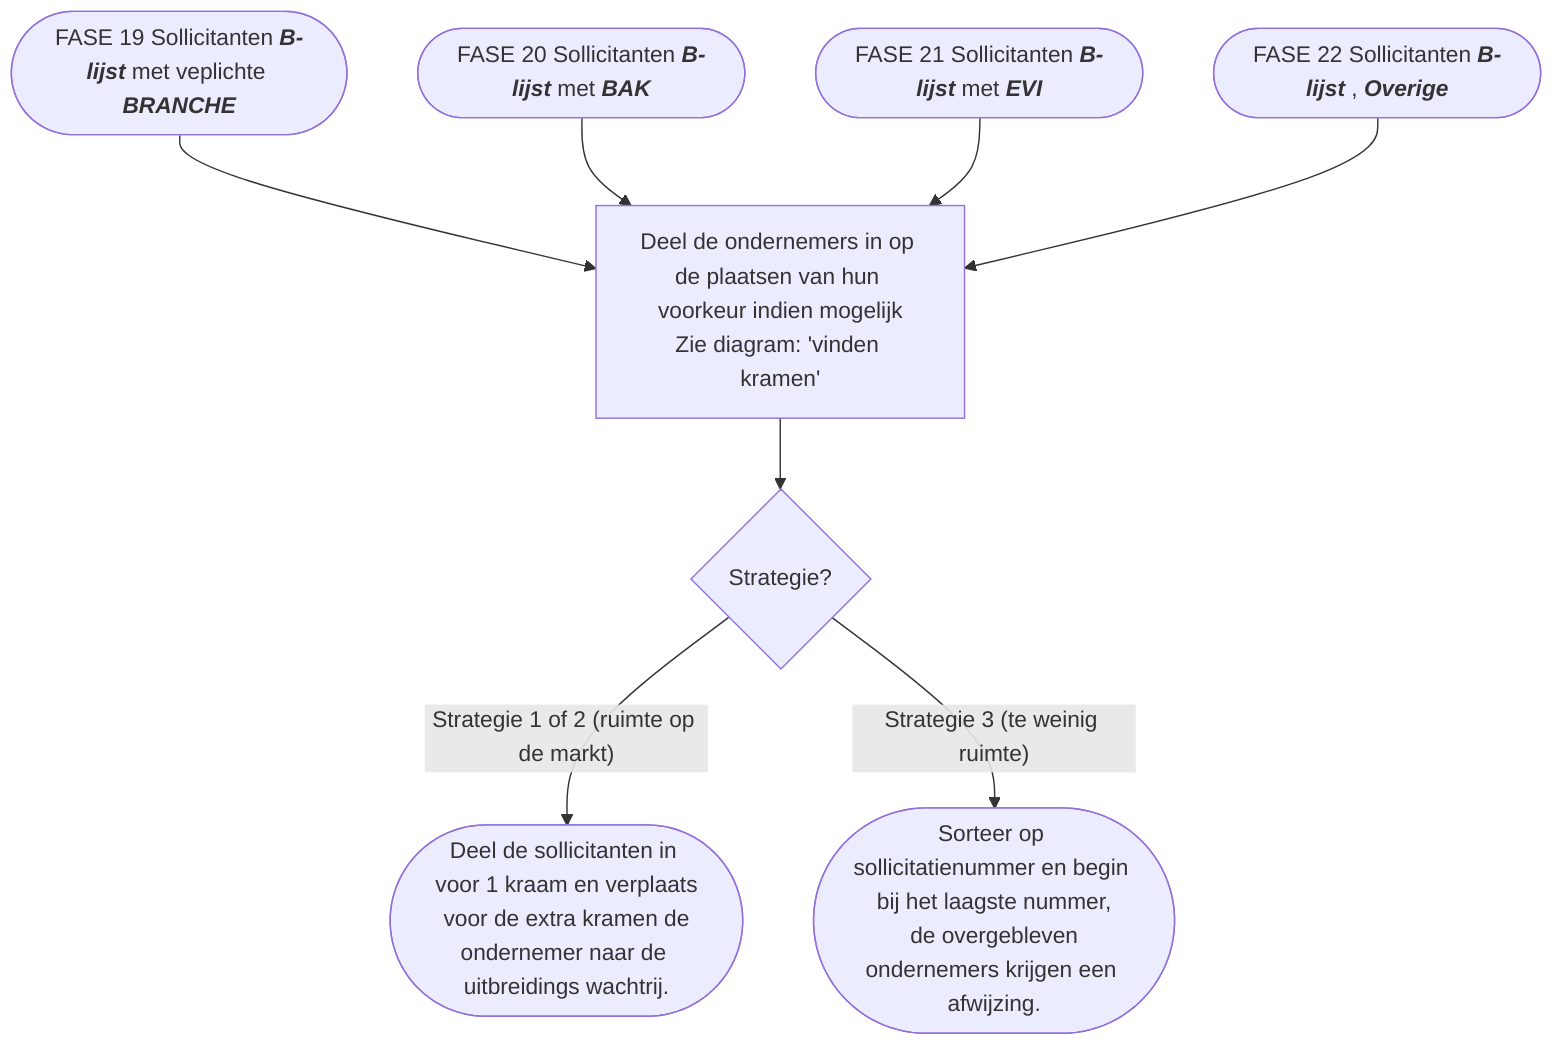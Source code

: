 graph TD
    B1(["FASE 19 Sollicitanten <b><i>B-lijst</i></b> met veplichte <b><i>BRANCHE</i></b>"]) --> D
    B2(["FASE 20 Sollicitanten <b><i>B-lijst</i></b> met <b><i>BAK</i></b>"]) --> D
    B3(["FASE 21 Sollicitanten <b><i>B-lijst</i></b> met <b><i>EVI</i></b>"]) --> D
    B4(["FASE 22 Sollicitanten <b><i>B-lijst</i></b> , <b><i>Overige</i></b>"]) --> D

    D[Deel de ondernemers in op de plaatsen van hun voorkeur indien mogelijk<br>Zie diagram: 'vinden kramen'] -->
    E{Strategie?}              
    E --"Strategie 1 of 2 (ruimte op de markt)"--> E2(["Deel de sollicitanten in voor 1 kraam en verplaats<br> voor de extra kramen de ondernemer naar de uitbreidings wachtrij."])
    E --"Strategie 3 (te weinig ruimte)"--> E3(["Sorteer op sollicitatienummer en begin bij het laagste nummer,<br> de overgebleven ondernemers krijgen een afwijzing."])